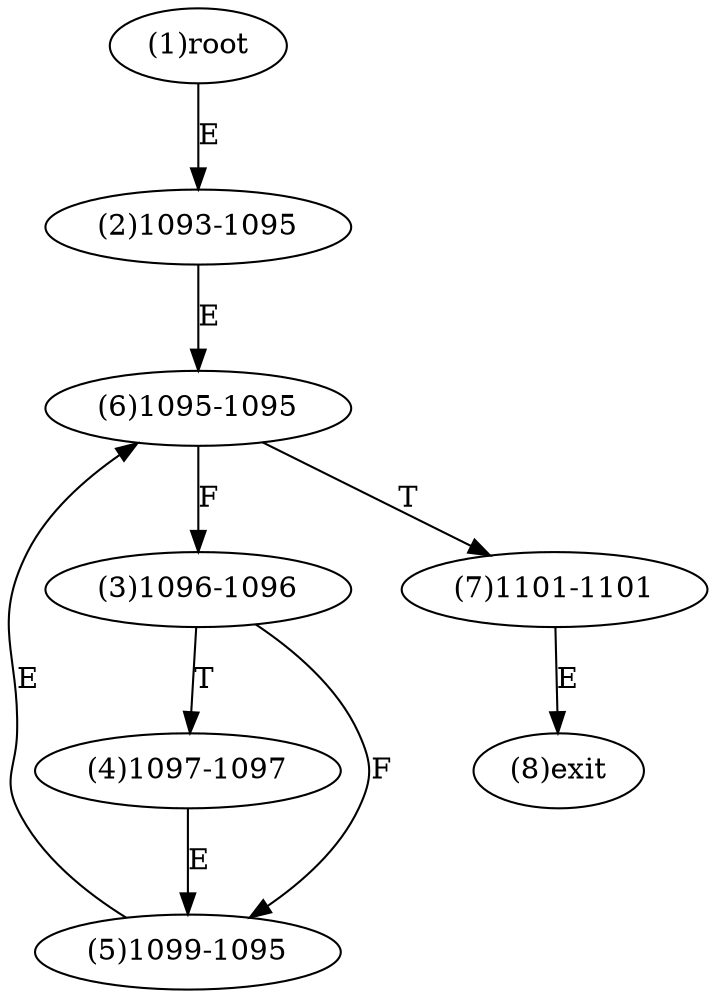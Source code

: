 digraph "" { 
1[ label="(1)root"];
2[ label="(2)1093-1095"];
3[ label="(3)1096-1096"];
4[ label="(4)1097-1097"];
5[ label="(5)1099-1095"];
6[ label="(6)1095-1095"];
7[ label="(7)1101-1101"];
8[ label="(8)exit"];
1->2[ label="E"];
2->6[ label="E"];
3->5[ label="F"];
3->4[ label="T"];
4->5[ label="E"];
5->6[ label="E"];
6->3[ label="F"];
6->7[ label="T"];
7->8[ label="E"];
}